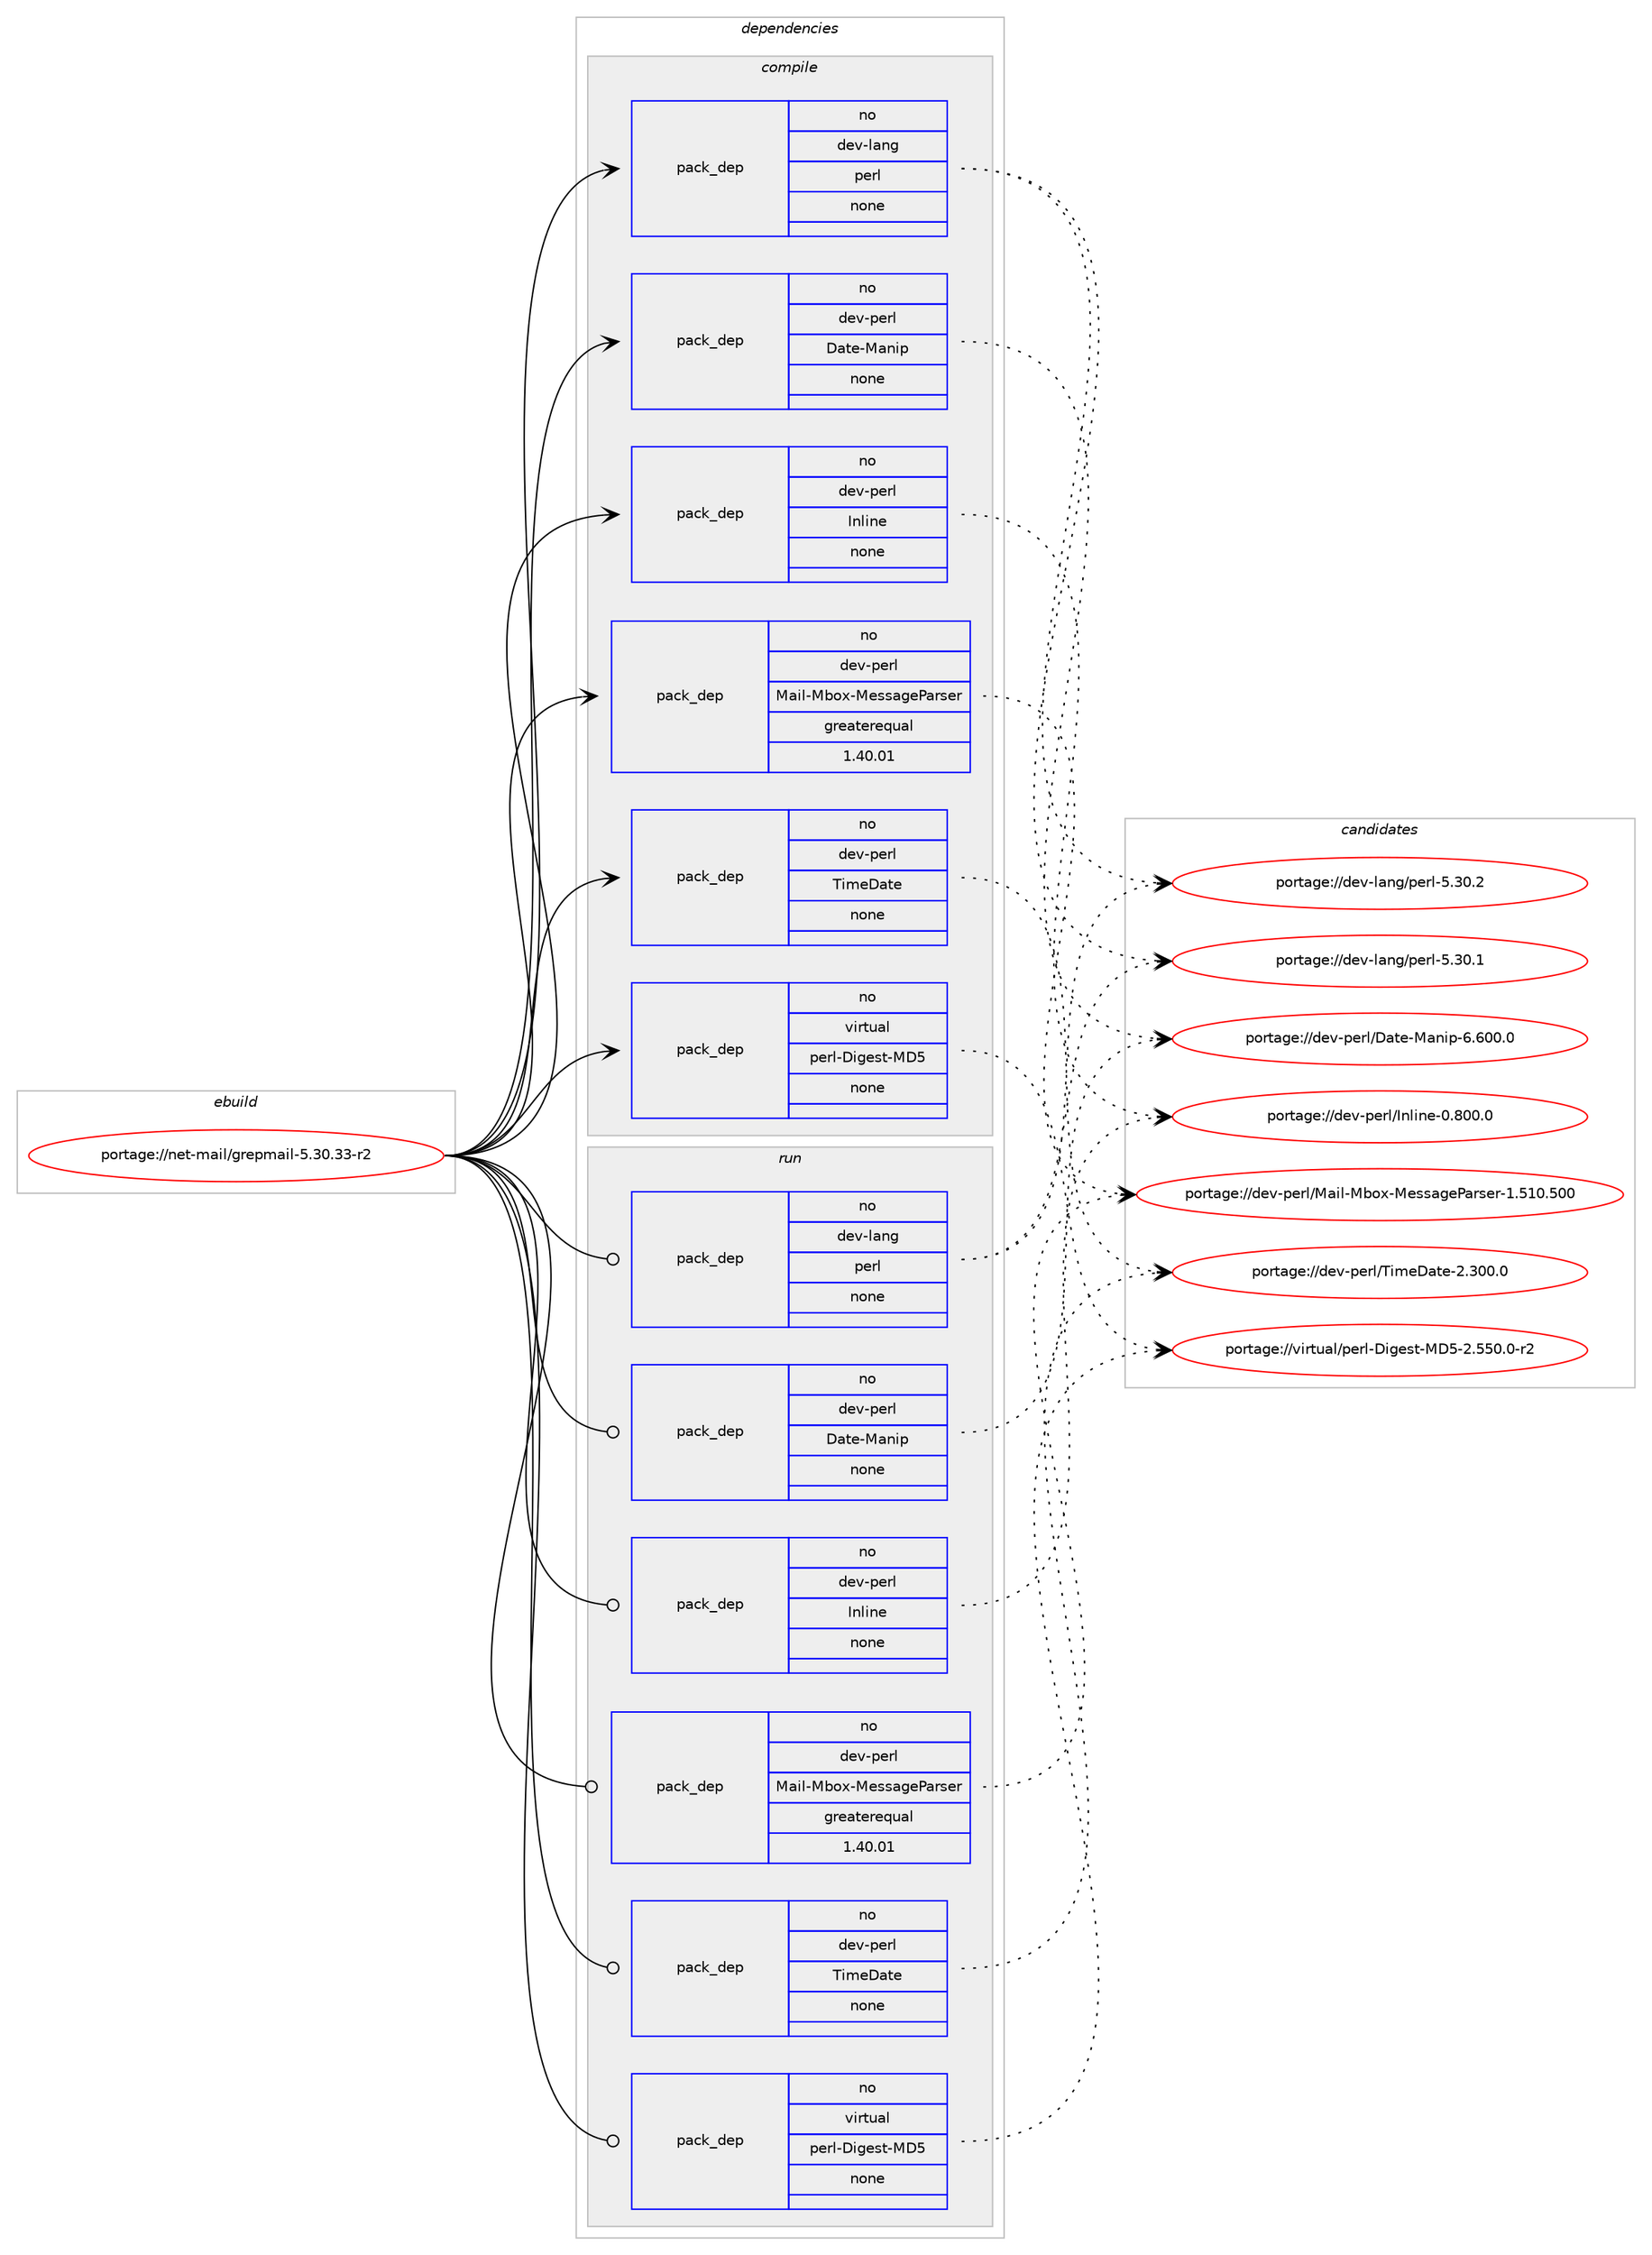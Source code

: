 digraph prolog {

# *************
# Graph options
# *************

newrank=true;
concentrate=true;
compound=true;
graph [rankdir=LR,fontname=Helvetica,fontsize=10,ranksep=1.5];#, ranksep=2.5, nodesep=0.2];
edge  [arrowhead=vee];
node  [fontname=Helvetica,fontsize=10];

# **********
# The ebuild
# **********

subgraph cluster_leftcol {
color=gray;
rank=same;
label=<<i>ebuild</i>>;
id [label="portage://net-mail/grepmail-5.30.33-r2", color=red, width=4, href="../net-mail/grepmail-5.30.33-r2.svg"];
}

# ****************
# The dependencies
# ****************

subgraph cluster_midcol {
color=gray;
label=<<i>dependencies</i>>;
subgraph cluster_compile {
fillcolor="#eeeeee";
style=filled;
label=<<i>compile</i>>;
subgraph pack7119 {
dependency8542 [label=<<TABLE BORDER="0" CELLBORDER="1" CELLSPACING="0" CELLPADDING="4" WIDTH="220"><TR><TD ROWSPAN="6" CELLPADDING="30">pack_dep</TD></TR><TR><TD WIDTH="110">no</TD></TR><TR><TD>dev-lang</TD></TR><TR><TD>perl</TD></TR><TR><TD>none</TD></TR><TR><TD></TD></TR></TABLE>>, shape=none, color=blue];
}
id:e -> dependency8542:w [weight=20,style="solid",arrowhead="vee"];
subgraph pack7120 {
dependency8543 [label=<<TABLE BORDER="0" CELLBORDER="1" CELLSPACING="0" CELLPADDING="4" WIDTH="220"><TR><TD ROWSPAN="6" CELLPADDING="30">pack_dep</TD></TR><TR><TD WIDTH="110">no</TD></TR><TR><TD>dev-perl</TD></TR><TR><TD>Date-Manip</TD></TR><TR><TD>none</TD></TR><TR><TD></TD></TR></TABLE>>, shape=none, color=blue];
}
id:e -> dependency8543:w [weight=20,style="solid",arrowhead="vee"];
subgraph pack7121 {
dependency8544 [label=<<TABLE BORDER="0" CELLBORDER="1" CELLSPACING="0" CELLPADDING="4" WIDTH="220"><TR><TD ROWSPAN="6" CELLPADDING="30">pack_dep</TD></TR><TR><TD WIDTH="110">no</TD></TR><TR><TD>dev-perl</TD></TR><TR><TD>Inline</TD></TR><TR><TD>none</TD></TR><TR><TD></TD></TR></TABLE>>, shape=none, color=blue];
}
id:e -> dependency8544:w [weight=20,style="solid",arrowhead="vee"];
subgraph pack7122 {
dependency8545 [label=<<TABLE BORDER="0" CELLBORDER="1" CELLSPACING="0" CELLPADDING="4" WIDTH="220"><TR><TD ROWSPAN="6" CELLPADDING="30">pack_dep</TD></TR><TR><TD WIDTH="110">no</TD></TR><TR><TD>dev-perl</TD></TR><TR><TD>Mail-Mbox-MessageParser</TD></TR><TR><TD>greaterequal</TD></TR><TR><TD>1.40.01</TD></TR></TABLE>>, shape=none, color=blue];
}
id:e -> dependency8545:w [weight=20,style="solid",arrowhead="vee"];
subgraph pack7123 {
dependency8546 [label=<<TABLE BORDER="0" CELLBORDER="1" CELLSPACING="0" CELLPADDING="4" WIDTH="220"><TR><TD ROWSPAN="6" CELLPADDING="30">pack_dep</TD></TR><TR><TD WIDTH="110">no</TD></TR><TR><TD>dev-perl</TD></TR><TR><TD>TimeDate</TD></TR><TR><TD>none</TD></TR><TR><TD></TD></TR></TABLE>>, shape=none, color=blue];
}
id:e -> dependency8546:w [weight=20,style="solid",arrowhead="vee"];
subgraph pack7124 {
dependency8547 [label=<<TABLE BORDER="0" CELLBORDER="1" CELLSPACING="0" CELLPADDING="4" WIDTH="220"><TR><TD ROWSPAN="6" CELLPADDING="30">pack_dep</TD></TR><TR><TD WIDTH="110">no</TD></TR><TR><TD>virtual</TD></TR><TR><TD>perl-Digest-MD5</TD></TR><TR><TD>none</TD></TR><TR><TD></TD></TR></TABLE>>, shape=none, color=blue];
}
id:e -> dependency8547:w [weight=20,style="solid",arrowhead="vee"];
}
subgraph cluster_compileandrun {
fillcolor="#eeeeee";
style=filled;
label=<<i>compile and run</i>>;
}
subgraph cluster_run {
fillcolor="#eeeeee";
style=filled;
label=<<i>run</i>>;
subgraph pack7125 {
dependency8548 [label=<<TABLE BORDER="0" CELLBORDER="1" CELLSPACING="0" CELLPADDING="4" WIDTH="220"><TR><TD ROWSPAN="6" CELLPADDING="30">pack_dep</TD></TR><TR><TD WIDTH="110">no</TD></TR><TR><TD>dev-lang</TD></TR><TR><TD>perl</TD></TR><TR><TD>none</TD></TR><TR><TD></TD></TR></TABLE>>, shape=none, color=blue];
}
id:e -> dependency8548:w [weight=20,style="solid",arrowhead="odot"];
subgraph pack7126 {
dependency8549 [label=<<TABLE BORDER="0" CELLBORDER="1" CELLSPACING="0" CELLPADDING="4" WIDTH="220"><TR><TD ROWSPAN="6" CELLPADDING="30">pack_dep</TD></TR><TR><TD WIDTH="110">no</TD></TR><TR><TD>dev-perl</TD></TR><TR><TD>Date-Manip</TD></TR><TR><TD>none</TD></TR><TR><TD></TD></TR></TABLE>>, shape=none, color=blue];
}
id:e -> dependency8549:w [weight=20,style="solid",arrowhead="odot"];
subgraph pack7127 {
dependency8550 [label=<<TABLE BORDER="0" CELLBORDER="1" CELLSPACING="0" CELLPADDING="4" WIDTH="220"><TR><TD ROWSPAN="6" CELLPADDING="30">pack_dep</TD></TR><TR><TD WIDTH="110">no</TD></TR><TR><TD>dev-perl</TD></TR><TR><TD>Inline</TD></TR><TR><TD>none</TD></TR><TR><TD></TD></TR></TABLE>>, shape=none, color=blue];
}
id:e -> dependency8550:w [weight=20,style="solid",arrowhead="odot"];
subgraph pack7128 {
dependency8551 [label=<<TABLE BORDER="0" CELLBORDER="1" CELLSPACING="0" CELLPADDING="4" WIDTH="220"><TR><TD ROWSPAN="6" CELLPADDING="30">pack_dep</TD></TR><TR><TD WIDTH="110">no</TD></TR><TR><TD>dev-perl</TD></TR><TR><TD>Mail-Mbox-MessageParser</TD></TR><TR><TD>greaterequal</TD></TR><TR><TD>1.40.01</TD></TR></TABLE>>, shape=none, color=blue];
}
id:e -> dependency8551:w [weight=20,style="solid",arrowhead="odot"];
subgraph pack7129 {
dependency8552 [label=<<TABLE BORDER="0" CELLBORDER="1" CELLSPACING="0" CELLPADDING="4" WIDTH="220"><TR><TD ROWSPAN="6" CELLPADDING="30">pack_dep</TD></TR><TR><TD WIDTH="110">no</TD></TR><TR><TD>dev-perl</TD></TR><TR><TD>TimeDate</TD></TR><TR><TD>none</TD></TR><TR><TD></TD></TR></TABLE>>, shape=none, color=blue];
}
id:e -> dependency8552:w [weight=20,style="solid",arrowhead="odot"];
subgraph pack7130 {
dependency8553 [label=<<TABLE BORDER="0" CELLBORDER="1" CELLSPACING="0" CELLPADDING="4" WIDTH="220"><TR><TD ROWSPAN="6" CELLPADDING="30">pack_dep</TD></TR><TR><TD WIDTH="110">no</TD></TR><TR><TD>virtual</TD></TR><TR><TD>perl-Digest-MD5</TD></TR><TR><TD>none</TD></TR><TR><TD></TD></TR></TABLE>>, shape=none, color=blue];
}
id:e -> dependency8553:w [weight=20,style="solid",arrowhead="odot"];
}
}

# **************
# The candidates
# **************

subgraph cluster_choices {
rank=same;
color=gray;
label=<<i>candidates</i>>;

subgraph choice7119 {
color=black;
nodesep=1;
choice10010111845108971101034711210111410845534651484650 [label="portage://dev-lang/perl-5.30.2", color=red, width=4,href="../dev-lang/perl-5.30.2.svg"];
choice10010111845108971101034711210111410845534651484649 [label="portage://dev-lang/perl-5.30.1", color=red, width=4,href="../dev-lang/perl-5.30.1.svg"];
dependency8542:e -> choice10010111845108971101034711210111410845534651484650:w [style=dotted,weight="100"];
dependency8542:e -> choice10010111845108971101034711210111410845534651484649:w [style=dotted,weight="100"];
}
subgraph choice7120 {
color=black;
nodesep=1;
choice100101118451121011141084768971161014577971101051124554465448484648 [label="portage://dev-perl/Date-Manip-6.600.0", color=red, width=4,href="../dev-perl/Date-Manip-6.600.0.svg"];
dependency8543:e -> choice100101118451121011141084768971161014577971101051124554465448484648:w [style=dotted,weight="100"];
}
subgraph choice7121 {
color=black;
nodesep=1;
choice1001011184511210111410847731101081051101014548465648484648 [label="portage://dev-perl/Inline-0.800.0", color=red, width=4,href="../dev-perl/Inline-0.800.0.svg"];
dependency8544:e -> choice1001011184511210111410847731101081051101014548465648484648:w [style=dotted,weight="100"];
}
subgraph choice7122 {
color=black;
nodesep=1;
choice10010111845112101114108477797105108457798111120457710111511597103101809711411510111445494653494846534848 [label="portage://dev-perl/Mail-Mbox-MessageParser-1.510.500", color=red, width=4,href="../dev-perl/Mail-Mbox-MessageParser-1.510.500.svg"];
dependency8545:e -> choice10010111845112101114108477797105108457798111120457710111511597103101809711411510111445494653494846534848:w [style=dotted,weight="100"];
}
subgraph choice7123 {
color=black;
nodesep=1;
choice10010111845112101114108478410510910168971161014550465148484648 [label="portage://dev-perl/TimeDate-2.300.0", color=red, width=4,href="../dev-perl/TimeDate-2.300.0.svg"];
dependency8546:e -> choice10010111845112101114108478410510910168971161014550465148484648:w [style=dotted,weight="100"];
}
subgraph choice7124 {
color=black;
nodesep=1;
choice118105114116117971084711210111410845681051031011151164577685345504653534846484511450 [label="portage://virtual/perl-Digest-MD5-2.550.0-r2", color=red, width=4,href="../virtual/perl-Digest-MD5-2.550.0-r2.svg"];
dependency8547:e -> choice118105114116117971084711210111410845681051031011151164577685345504653534846484511450:w [style=dotted,weight="100"];
}
subgraph choice7125 {
color=black;
nodesep=1;
choice10010111845108971101034711210111410845534651484650 [label="portage://dev-lang/perl-5.30.2", color=red, width=4,href="../dev-lang/perl-5.30.2.svg"];
choice10010111845108971101034711210111410845534651484649 [label="portage://dev-lang/perl-5.30.1", color=red, width=4,href="../dev-lang/perl-5.30.1.svg"];
dependency8548:e -> choice10010111845108971101034711210111410845534651484650:w [style=dotted,weight="100"];
dependency8548:e -> choice10010111845108971101034711210111410845534651484649:w [style=dotted,weight="100"];
}
subgraph choice7126 {
color=black;
nodesep=1;
choice100101118451121011141084768971161014577971101051124554465448484648 [label="portage://dev-perl/Date-Manip-6.600.0", color=red, width=4,href="../dev-perl/Date-Manip-6.600.0.svg"];
dependency8549:e -> choice100101118451121011141084768971161014577971101051124554465448484648:w [style=dotted,weight="100"];
}
subgraph choice7127 {
color=black;
nodesep=1;
choice1001011184511210111410847731101081051101014548465648484648 [label="portage://dev-perl/Inline-0.800.0", color=red, width=4,href="../dev-perl/Inline-0.800.0.svg"];
dependency8550:e -> choice1001011184511210111410847731101081051101014548465648484648:w [style=dotted,weight="100"];
}
subgraph choice7128 {
color=black;
nodesep=1;
choice10010111845112101114108477797105108457798111120457710111511597103101809711411510111445494653494846534848 [label="portage://dev-perl/Mail-Mbox-MessageParser-1.510.500", color=red, width=4,href="../dev-perl/Mail-Mbox-MessageParser-1.510.500.svg"];
dependency8551:e -> choice10010111845112101114108477797105108457798111120457710111511597103101809711411510111445494653494846534848:w [style=dotted,weight="100"];
}
subgraph choice7129 {
color=black;
nodesep=1;
choice10010111845112101114108478410510910168971161014550465148484648 [label="portage://dev-perl/TimeDate-2.300.0", color=red, width=4,href="../dev-perl/TimeDate-2.300.0.svg"];
dependency8552:e -> choice10010111845112101114108478410510910168971161014550465148484648:w [style=dotted,weight="100"];
}
subgraph choice7130 {
color=black;
nodesep=1;
choice118105114116117971084711210111410845681051031011151164577685345504653534846484511450 [label="portage://virtual/perl-Digest-MD5-2.550.0-r2", color=red, width=4,href="../virtual/perl-Digest-MD5-2.550.0-r2.svg"];
dependency8553:e -> choice118105114116117971084711210111410845681051031011151164577685345504653534846484511450:w [style=dotted,weight="100"];
}
}

}
